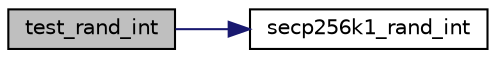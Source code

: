 digraph "test_rand_int"
{
  edge [fontname="Helvetica",fontsize="10",labelfontname="Helvetica",labelfontsize="10"];
  node [fontname="Helvetica",fontsize="10",shape=record];
  rankdir="LR";
  Node1812 [label="test_rand_int",height=0.2,width=0.4,color="black", fillcolor="grey75", style="filled", fontcolor="black"];
  Node1812 -> Node1813 [color="midnightblue",fontsize="10",style="solid",fontname="Helvetica"];
  Node1813 [label="secp256k1_rand_int",height=0.2,width=0.4,color="black", fillcolor="white", style="filled",URL="$dd/d0b/testrand_8h.html#a2e2064cdf87588f68f4ba3131f5d9353",tooltip="Generate a pseudorandom number in the range [0..range-1]. "];
}
